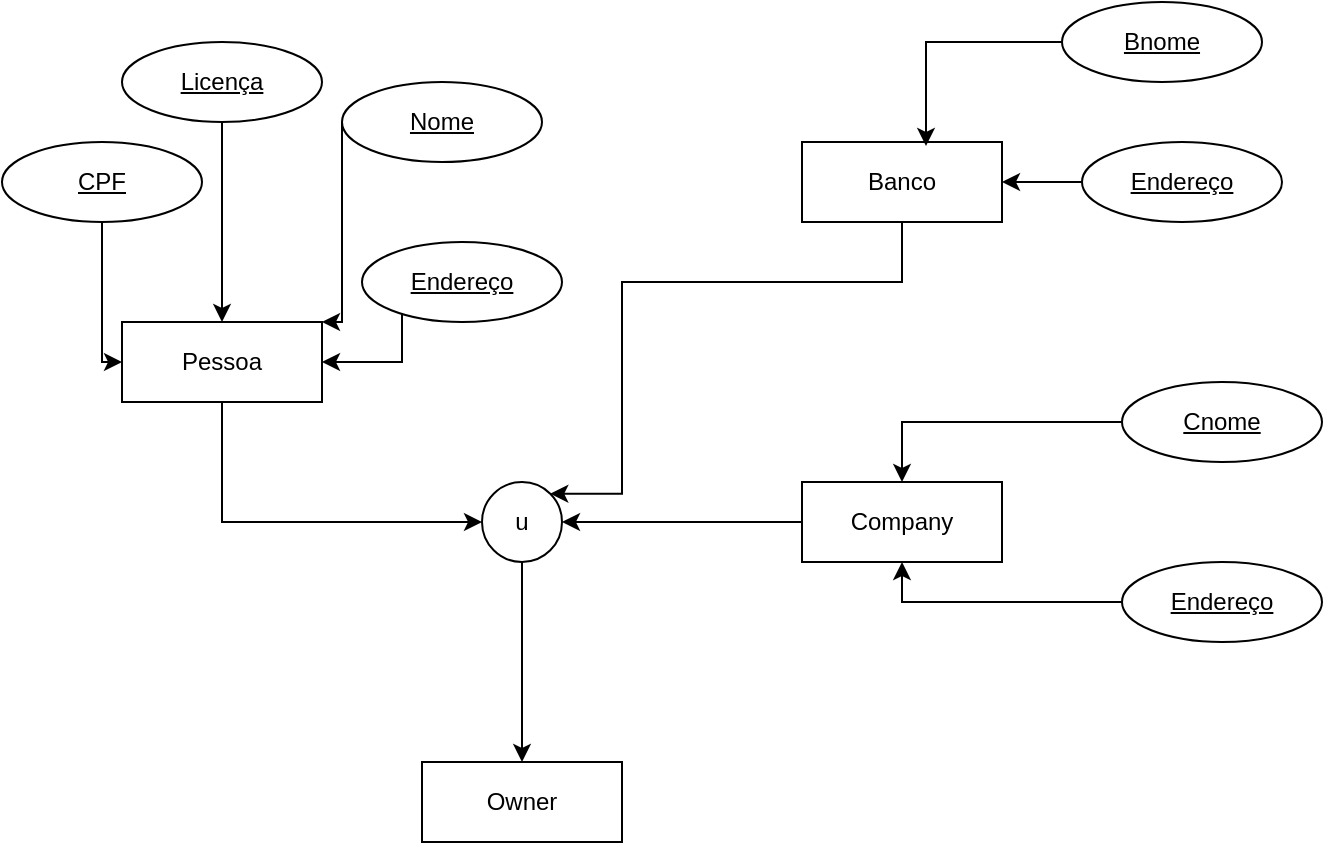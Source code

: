 <mxfile version="26.0.11">
  <diagram name="Página-1" id="6EaflyhvAaSCizN25ZJN">
    <mxGraphModel dx="1707" dy="1603" grid="1" gridSize="10" guides="1" tooltips="1" connect="1" arrows="1" fold="1" page="1" pageScale="1" pageWidth="827" pageHeight="1169" math="0" shadow="0">
      <root>
        <mxCell id="0" />
        <mxCell id="1" parent="0" />
        <mxCell id="esZCdNi7l5bRt0b_OcVd-19" style="edgeStyle=orthogonalEdgeStyle;rounded=0;orthogonalLoop=1;jettySize=auto;html=1;entryX=0;entryY=0.5;entryDx=0;entryDy=0;" edge="1" parent="1" source="esZCdNi7l5bRt0b_OcVd-15" target="esZCdNi7l5bRt0b_OcVd-18">
          <mxGeometry relative="1" as="geometry">
            <Array as="points">
              <mxPoint x="100" y="190" />
            </Array>
          </mxGeometry>
        </mxCell>
        <mxCell id="esZCdNi7l5bRt0b_OcVd-15" value="Pessoa" style="whiteSpace=wrap;html=1;align=center;" vertex="1" parent="1">
          <mxGeometry x="50" y="90" width="100" height="40" as="geometry" />
        </mxCell>
        <mxCell id="esZCdNi7l5bRt0b_OcVd-36" style="edgeStyle=orthogonalEdgeStyle;rounded=0;orthogonalLoop=1;jettySize=auto;html=1;entryX=1;entryY=0;entryDx=0;entryDy=0;" edge="1" parent="1" source="esZCdNi7l5bRt0b_OcVd-16" target="esZCdNi7l5bRt0b_OcVd-18">
          <mxGeometry relative="1" as="geometry">
            <Array as="points">
              <mxPoint x="440" y="70" />
              <mxPoint x="300" y="70" />
              <mxPoint x="300" y="176" />
            </Array>
          </mxGeometry>
        </mxCell>
        <mxCell id="esZCdNi7l5bRt0b_OcVd-16" value="Banco" style="whiteSpace=wrap;html=1;align=center;" vertex="1" parent="1">
          <mxGeometry x="390" width="100" height="40" as="geometry" />
        </mxCell>
        <mxCell id="esZCdNi7l5bRt0b_OcVd-20" style="edgeStyle=orthogonalEdgeStyle;rounded=0;orthogonalLoop=1;jettySize=auto;html=1;entryX=1;entryY=0.5;entryDx=0;entryDy=0;" edge="1" parent="1" source="esZCdNi7l5bRt0b_OcVd-17" target="esZCdNi7l5bRt0b_OcVd-18">
          <mxGeometry relative="1" as="geometry">
            <Array as="points">
              <mxPoint x="390" y="190" />
            </Array>
          </mxGeometry>
        </mxCell>
        <mxCell id="esZCdNi7l5bRt0b_OcVd-17" value="Company" style="whiteSpace=wrap;html=1;align=center;" vertex="1" parent="1">
          <mxGeometry x="390" y="170" width="100" height="40" as="geometry" />
        </mxCell>
        <mxCell id="esZCdNi7l5bRt0b_OcVd-24" style="edgeStyle=orthogonalEdgeStyle;rounded=0;orthogonalLoop=1;jettySize=auto;html=1;entryX=0.5;entryY=0;entryDx=0;entryDy=0;" edge="1" parent="1" source="esZCdNi7l5bRt0b_OcVd-18" target="esZCdNi7l5bRt0b_OcVd-22">
          <mxGeometry relative="1" as="geometry" />
        </mxCell>
        <mxCell id="esZCdNi7l5bRt0b_OcVd-18" value="u" style="ellipse;whiteSpace=wrap;html=1;" vertex="1" parent="1">
          <mxGeometry x="230" y="170" width="40" height="40" as="geometry" />
        </mxCell>
        <mxCell id="esZCdNi7l5bRt0b_OcVd-22" value="Owner" style="whiteSpace=wrap;html=1;align=center;" vertex="1" parent="1">
          <mxGeometry x="200" y="310" width="100" height="40" as="geometry" />
        </mxCell>
        <mxCell id="esZCdNi7l5bRt0b_OcVd-29" style="edgeStyle=orthogonalEdgeStyle;rounded=0;orthogonalLoop=1;jettySize=auto;html=1;entryX=0.5;entryY=0;entryDx=0;entryDy=0;" edge="1" parent="1" source="esZCdNi7l5bRt0b_OcVd-25" target="esZCdNi7l5bRt0b_OcVd-15">
          <mxGeometry relative="1" as="geometry" />
        </mxCell>
        <mxCell id="esZCdNi7l5bRt0b_OcVd-25" value="Licença" style="ellipse;whiteSpace=wrap;html=1;align=center;fontStyle=4;" vertex="1" parent="1">
          <mxGeometry x="50" y="-50" width="100" height="40" as="geometry" />
        </mxCell>
        <mxCell id="esZCdNi7l5bRt0b_OcVd-30" value="" style="edgeStyle=orthogonalEdgeStyle;rounded=0;orthogonalLoop=1;jettySize=auto;html=1;" edge="1" parent="1" source="esZCdNi7l5bRt0b_OcVd-26" target="esZCdNi7l5bRt0b_OcVd-15">
          <mxGeometry relative="1" as="geometry">
            <Array as="points">
              <mxPoint x="40" y="110" />
            </Array>
          </mxGeometry>
        </mxCell>
        <mxCell id="esZCdNi7l5bRt0b_OcVd-26" value="CPF" style="ellipse;whiteSpace=wrap;html=1;align=center;fontStyle=4;" vertex="1" parent="1">
          <mxGeometry x="-10" width="100" height="40" as="geometry" />
        </mxCell>
        <mxCell id="esZCdNi7l5bRt0b_OcVd-33" style="edgeStyle=orthogonalEdgeStyle;rounded=0;orthogonalLoop=1;jettySize=auto;html=1;exitX=0;exitY=0.5;exitDx=0;exitDy=0;" edge="1" parent="1" source="esZCdNi7l5bRt0b_OcVd-31" target="esZCdNi7l5bRt0b_OcVd-15">
          <mxGeometry relative="1" as="geometry">
            <Array as="points">
              <mxPoint x="160" y="90" />
            </Array>
          </mxGeometry>
        </mxCell>
        <mxCell id="esZCdNi7l5bRt0b_OcVd-31" value="Nome" style="ellipse;whiteSpace=wrap;html=1;align=center;fontStyle=4;" vertex="1" parent="1">
          <mxGeometry x="160" y="-30" width="100" height="40" as="geometry" />
        </mxCell>
        <mxCell id="esZCdNi7l5bRt0b_OcVd-34" style="edgeStyle=orthogonalEdgeStyle;rounded=0;orthogonalLoop=1;jettySize=auto;html=1;" edge="1" parent="1" source="esZCdNi7l5bRt0b_OcVd-32">
          <mxGeometry relative="1" as="geometry">
            <mxPoint x="150" y="110" as="targetPoint" />
            <Array as="points">
              <mxPoint x="190" y="110" />
            </Array>
          </mxGeometry>
        </mxCell>
        <mxCell id="esZCdNi7l5bRt0b_OcVd-32" value="Endereço" style="ellipse;whiteSpace=wrap;html=1;align=center;fontStyle=4;" vertex="1" parent="1">
          <mxGeometry x="170" y="50" width="100" height="40" as="geometry" />
        </mxCell>
        <mxCell id="esZCdNi7l5bRt0b_OcVd-40" style="edgeStyle=orthogonalEdgeStyle;rounded=0;orthogonalLoop=1;jettySize=auto;html=1;" edge="1" parent="1" source="esZCdNi7l5bRt0b_OcVd-37" target="esZCdNi7l5bRt0b_OcVd-16">
          <mxGeometry relative="1" as="geometry" />
        </mxCell>
        <mxCell id="esZCdNi7l5bRt0b_OcVd-37" value="Endereço" style="ellipse;whiteSpace=wrap;html=1;align=center;fontStyle=4;" vertex="1" parent="1">
          <mxGeometry x="530" width="100" height="40" as="geometry" />
        </mxCell>
        <mxCell id="esZCdNi7l5bRt0b_OcVd-38" value="Bnome" style="ellipse;whiteSpace=wrap;html=1;align=center;fontStyle=4;" vertex="1" parent="1">
          <mxGeometry x="520" y="-70" width="100" height="40" as="geometry" />
        </mxCell>
        <mxCell id="esZCdNi7l5bRt0b_OcVd-39" style="edgeStyle=orthogonalEdgeStyle;rounded=0;orthogonalLoop=1;jettySize=auto;html=1;entryX=0.62;entryY=0.05;entryDx=0;entryDy=0;entryPerimeter=0;" edge="1" parent="1" source="esZCdNi7l5bRt0b_OcVd-38" target="esZCdNi7l5bRt0b_OcVd-16">
          <mxGeometry relative="1" as="geometry" />
        </mxCell>
        <mxCell id="esZCdNi7l5bRt0b_OcVd-43" style="edgeStyle=orthogonalEdgeStyle;rounded=0;orthogonalLoop=1;jettySize=auto;html=1;" edge="1" parent="1" source="esZCdNi7l5bRt0b_OcVd-41" target="esZCdNi7l5bRt0b_OcVd-17">
          <mxGeometry relative="1" as="geometry" />
        </mxCell>
        <mxCell id="esZCdNi7l5bRt0b_OcVd-41" value="Cnome" style="ellipse;whiteSpace=wrap;html=1;align=center;fontStyle=4;" vertex="1" parent="1">
          <mxGeometry x="550" y="120" width="100" height="40" as="geometry" />
        </mxCell>
        <mxCell id="esZCdNi7l5bRt0b_OcVd-44" style="edgeStyle=orthogonalEdgeStyle;rounded=0;orthogonalLoop=1;jettySize=auto;html=1;entryX=0.5;entryY=1;entryDx=0;entryDy=0;" edge="1" parent="1" source="esZCdNi7l5bRt0b_OcVd-42" target="esZCdNi7l5bRt0b_OcVd-17">
          <mxGeometry relative="1" as="geometry" />
        </mxCell>
        <mxCell id="esZCdNi7l5bRt0b_OcVd-42" value="Endereço" style="ellipse;whiteSpace=wrap;html=1;align=center;fontStyle=4;" vertex="1" parent="1">
          <mxGeometry x="550" y="210" width="100" height="40" as="geometry" />
        </mxCell>
      </root>
    </mxGraphModel>
  </diagram>
</mxfile>
